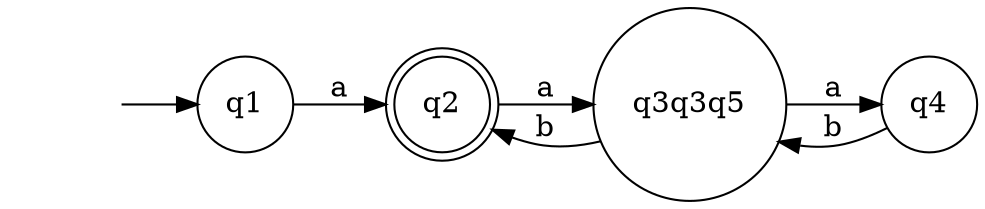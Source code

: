 digraph G {
    rankdir = LR;
    node [shape = none, label = ""] 0;
    node [shape = circle, label = "q4"]; q3;
    node [shape = circle, label = "q3q3q5"]; q2;
    node [shape = doublecircle, label = "q2"]; q1;
    node [shape = circle, label = "q1"];
    0 -> q0;
    q0 -> q1 [label = "a"];
    q1 -> q2 [label = "a"];
    q2 -> q3 [label = "a"];
    q2 -> q1 [label = "b"];
    q3 -> q2 [label = "b"];
}

